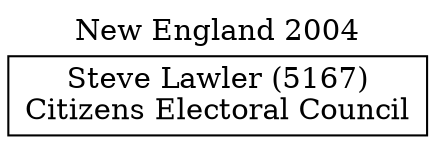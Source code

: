 // House preference flow
digraph "Steve Lawler (5167)_New England_2004" {
	graph [label="New England 2004" labelloc=t mclimit=10]
	node [shape=box]
	"Steve Lawler (5167)" [label="Steve Lawler (5167)
Citizens Electoral Council"]
}
